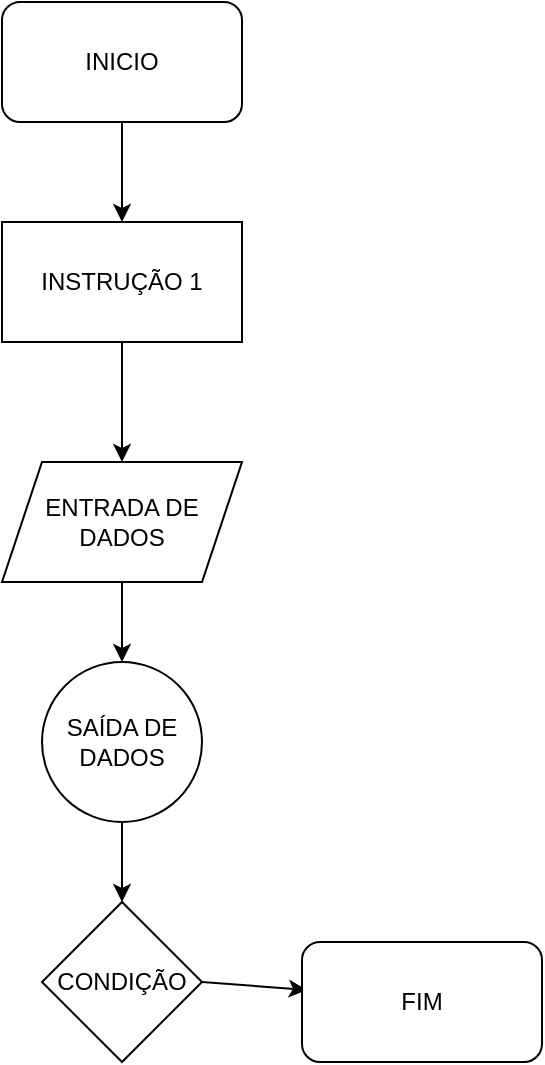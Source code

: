 <mxfile version="24.2.0" type="device" pages="15">
  <diagram name="fluxograma" id="HQ8eeMJBHFvhetjRCW2F">
    <mxGraphModel dx="1050" dy="565" grid="1" gridSize="10" guides="1" tooltips="1" connect="1" arrows="1" fold="1" page="1" pageScale="1" pageWidth="827" pageHeight="1169" math="0" shadow="0">
      <root>
        <mxCell id="0" />
        <mxCell id="1" parent="0" />
        <mxCell id="LbZm02ZZsHCqhjUNKXfC-1" value="INICIO" style="rounded=1;whiteSpace=wrap;html=1;" parent="1" vertex="1">
          <mxGeometry x="210" y="110" width="120" height="60" as="geometry" />
        </mxCell>
        <mxCell id="LbZm02ZZsHCqhjUNKXfC-4" value="INSTRUÇÃO 1" style="rounded=0;whiteSpace=wrap;html=1;" parent="1" vertex="1">
          <mxGeometry x="210" y="220" width="120" height="60" as="geometry" />
        </mxCell>
        <mxCell id="LbZm02ZZsHCqhjUNKXfC-5" value="" style="endArrow=classic;html=1;rounded=0;exitX=0.5;exitY=1;exitDx=0;exitDy=0;entryX=0.5;entryY=0;entryDx=0;entryDy=0;" parent="1" source="LbZm02ZZsHCqhjUNKXfC-1" target="LbZm02ZZsHCqhjUNKXfC-4" edge="1">
          <mxGeometry width="50" height="50" relative="1" as="geometry">
            <mxPoint x="260" y="330" as="sourcePoint" />
            <mxPoint x="310" y="280" as="targetPoint" />
          </mxGeometry>
        </mxCell>
        <mxCell id="LbZm02ZZsHCqhjUNKXfC-6" value="ENTRADA DE DADOS" style="shape=parallelogram;perimeter=parallelogramPerimeter;whiteSpace=wrap;html=1;fixedSize=1;" parent="1" vertex="1">
          <mxGeometry x="210" y="340" width="120" height="60" as="geometry" />
        </mxCell>
        <mxCell id="LbZm02ZZsHCqhjUNKXfC-7" value="" style="endArrow=classic;html=1;rounded=0;exitX=0.5;exitY=1;exitDx=0;exitDy=0;entryX=0.5;entryY=0;entryDx=0;entryDy=0;" parent="1" source="LbZm02ZZsHCqhjUNKXfC-4" target="LbZm02ZZsHCqhjUNKXfC-6" edge="1">
          <mxGeometry width="50" height="50" relative="1" as="geometry">
            <mxPoint x="260" y="330" as="sourcePoint" />
            <mxPoint x="310" y="280" as="targetPoint" />
          </mxGeometry>
        </mxCell>
        <mxCell id="LbZm02ZZsHCqhjUNKXfC-8" value="SAÍDA DE DADOS" style="ellipse;whiteSpace=wrap;html=1;aspect=fixed;" parent="1" vertex="1">
          <mxGeometry x="230" y="440" width="80" height="80" as="geometry" />
        </mxCell>
        <mxCell id="LbZm02ZZsHCqhjUNKXfC-9" value="" style="endArrow=classic;html=1;rounded=0;entryX=0.5;entryY=0;entryDx=0;entryDy=0;exitX=0.5;exitY=1;exitDx=0;exitDy=0;" parent="1" source="LbZm02ZZsHCqhjUNKXfC-6" target="LbZm02ZZsHCqhjUNKXfC-8" edge="1">
          <mxGeometry width="50" height="50" relative="1" as="geometry">
            <mxPoint x="260" y="330" as="sourcePoint" />
            <mxPoint x="310" y="280" as="targetPoint" />
            <Array as="points" />
          </mxGeometry>
        </mxCell>
        <mxCell id="LbZm02ZZsHCqhjUNKXfC-10" value="CONDIÇÃO" style="rhombus;whiteSpace=wrap;html=1;" parent="1" vertex="1">
          <mxGeometry x="230" y="560" width="80" height="80" as="geometry" />
        </mxCell>
        <mxCell id="LbZm02ZZsHCqhjUNKXfC-11" value="" style="endArrow=classic;html=1;rounded=0;exitX=0.5;exitY=1;exitDx=0;exitDy=0;entryX=0.5;entryY=0;entryDx=0;entryDy=0;" parent="1" source="LbZm02ZZsHCqhjUNKXfC-8" target="LbZm02ZZsHCqhjUNKXfC-10" edge="1">
          <mxGeometry width="50" height="50" relative="1" as="geometry">
            <mxPoint x="510" y="540" as="sourcePoint" />
            <mxPoint x="560" y="490" as="targetPoint" />
            <Array as="points" />
          </mxGeometry>
        </mxCell>
        <mxCell id="LbZm02ZZsHCqhjUNKXfC-12" value="" style="endArrow=classic;html=1;rounded=0;exitX=1;exitY=0.5;exitDx=0;exitDy=0;entryX=0.02;entryY=0.4;entryDx=0;entryDy=0;entryPerimeter=0;" parent="1" source="LbZm02ZZsHCqhjUNKXfC-10" target="LbZm02ZZsHCqhjUNKXfC-14" edge="1">
          <mxGeometry width="50" height="50" relative="1" as="geometry">
            <mxPoint x="510" y="540" as="sourcePoint" />
            <mxPoint x="420" y="680" as="targetPoint" />
            <Array as="points" />
          </mxGeometry>
        </mxCell>
        <mxCell id="LbZm02ZZsHCqhjUNKXfC-14" value="FIM" style="rounded=1;whiteSpace=wrap;html=1;" parent="1" vertex="1">
          <mxGeometry x="360" y="580" width="120" height="60" as="geometry" />
        </mxCell>
      </root>
    </mxGraphModel>
  </diagram>
  <diagram id="xQjEvT2NcsPqQRSdmR1v" name="EXEMPLO EM SALA">
    <mxGraphModel dx="1050" dy="565" grid="1" gridSize="10" guides="1" tooltips="1" connect="1" arrows="1" fold="1" page="1" pageScale="1" pageWidth="827" pageHeight="1169" math="0" shadow="0">
      <root>
        <mxCell id="0" />
        <mxCell id="1" parent="0" />
        <mxCell id="LvlGndnhPRvTKY5L3J6p-1" value="INICIO" style="rounded=1;whiteSpace=wrap;html=1;" parent="1" vertex="1">
          <mxGeometry x="70" y="20" width="120" height="60" as="geometry" />
        </mxCell>
        <mxCell id="LvlGndnhPRvTKY5L3J6p-2" value="COLOCAR A ROUPA NA MAQUINA&amp;nbsp;" style="rounded=0;whiteSpace=wrap;html=1;" parent="1" vertex="1">
          <mxGeometry x="140" y="110" width="120" height="70" as="geometry" />
        </mxCell>
        <mxCell id="LvlGndnhPRvTKY5L3J6p-3" value="" style="endArrow=classic;html=1;rounded=0;exitX=0.5;exitY=1;exitDx=0;exitDy=0;entryX=0.5;entryY=0;entryDx=0;entryDy=0;" parent="1" source="LvlGndnhPRvTKY5L3J6p-1" target="LvlGndnhPRvTKY5L3J6p-2" edge="1">
          <mxGeometry width="50" height="50" relative="1" as="geometry">
            <mxPoint x="390" y="350" as="sourcePoint" />
            <mxPoint x="140" y="90" as="targetPoint" />
            <Array as="points" />
          </mxGeometry>
        </mxCell>
        <mxCell id="LvlGndnhPRvTKY5L3J6p-4" value="" style="endArrow=classic;html=1;rounded=0;exitX=1;exitY=0.5;exitDx=0;exitDy=0;" parent="1" source="LvlGndnhPRvTKY5L3J6p-2" target="LvlGndnhPRvTKY5L3J6p-5" edge="1">
          <mxGeometry width="50" height="50" relative="1" as="geometry">
            <mxPoint x="390" y="350" as="sourcePoint" />
            <mxPoint x="440" y="300" as="targetPoint" />
          </mxGeometry>
        </mxCell>
        <mxCell id="LvlGndnhPRvTKY5L3J6p-5" value="COLOCAR&amp;nbsp; OS PRODUTOS(SABÃO E AMACIANTE)" style="rounded=0;whiteSpace=wrap;html=1;" parent="1" vertex="1">
          <mxGeometry x="293.5" y="118" width="120" height="60" as="geometry" />
        </mxCell>
        <mxCell id="LvlGndnhPRvTKY5L3J6p-6" value="TEM ÁGUA" style="rhombus;whiteSpace=wrap;html=1;" parent="1" vertex="1">
          <mxGeometry x="640" y="90" width="80" height="80" as="geometry" />
        </mxCell>
        <mxCell id="LvlGndnhPRvTKY5L3J6p-7" value="TEM ENERGIA&amp;nbsp;" style="rhombus;whiteSpace=wrap;html=1;" parent="1" vertex="1">
          <mxGeometry x="440" y="98" width="80" height="80" as="geometry" />
        </mxCell>
        <mxCell id="LvlGndnhPRvTKY5L3J6p-8" value="" style="endArrow=classic;html=1;rounded=0;exitX=1;exitY=0.5;exitDx=0;exitDy=0;entryX=0;entryY=0.5;entryDx=0;entryDy=0;" parent="1" source="LvlGndnhPRvTKY5L3J6p-5" target="LvlGndnhPRvTKY5L3J6p-7" edge="1">
          <mxGeometry width="50" height="50" relative="1" as="geometry">
            <mxPoint x="390" y="350" as="sourcePoint" />
            <mxPoint x="440" y="300" as="targetPoint" />
            <Array as="points">
              <mxPoint x="430" y="150" />
            </Array>
          </mxGeometry>
        </mxCell>
        <mxCell id="LvlGndnhPRvTKY5L3J6p-11" value="" style="endArrow=classic;html=1;rounded=0;exitX=1;exitY=0.5;exitDx=0;exitDy=0;" parent="1" source="LvlGndnhPRvTKY5L3J6p-10" target="LvlGndnhPRvTKY5L3J6p-6" edge="1">
          <mxGeometry width="50" height="50" relative="1" as="geometry">
            <mxPoint x="390" y="350" as="sourcePoint" />
            <mxPoint x="440" y="300" as="targetPoint" />
            <Array as="points" />
          </mxGeometry>
        </mxCell>
        <mxCell id="LvlGndnhPRvTKY5L3J6p-13" value="&lt;b&gt;NÃO&lt;/b&gt;" style="text;html=1;align=center;verticalAlign=middle;resizable=0;points=[];autosize=1;strokeColor=none;fillColor=none;" parent="1" vertex="1">
          <mxGeometry x="425" y="248" width="50" height="30" as="geometry" />
        </mxCell>
        <mxCell id="LvlGndnhPRvTKY5L3J6p-15" value="&lt;b&gt;NÃO&lt;/b&gt;" style="text;html=1;align=center;verticalAlign=middle;resizable=0;points=[];autosize=1;strokeColor=none;fillColor=none;" parent="1" vertex="1">
          <mxGeometry x="625" y="247" width="50" height="30" as="geometry" />
        </mxCell>
        <mxCell id="LvlGndnhPRvTKY5L3J6p-16" value="FIM" style="rounded=1;whiteSpace=wrap;html=1;" parent="1" vertex="1">
          <mxGeometry x="70" y="440" width="120" height="60" as="geometry" />
        </mxCell>
        <mxCell id="LvlGndnhPRvTKY5L3J6p-17" value="" style="endArrow=classic;html=1;rounded=0;exitX=1;exitY=0.5;exitDx=0;exitDy=0;" parent="1" source="LvlGndnhPRvTKY5L3J6p-7" target="LvlGndnhPRvTKY5L3J6p-10" edge="1">
          <mxGeometry width="50" height="50" relative="1" as="geometry">
            <mxPoint x="520" y="138" as="sourcePoint" />
            <mxPoint x="642" y="132" as="targetPoint" />
            <Array as="points" />
          </mxGeometry>
        </mxCell>
        <mxCell id="LvlGndnhPRvTKY5L3J6p-10" value="&lt;b&gt;SIM&lt;/b&gt;" style="text;html=1;align=center;verticalAlign=middle;resizable=0;points=[];autosize=1;strokeColor=none;fillColor=none;" parent="1" vertex="1">
          <mxGeometry x="550" y="120" width="40" height="30" as="geometry" />
        </mxCell>
      </root>
    </mxGraphModel>
  </diagram>
  <diagram id="AqfNw1OcKWMzghWvNGoK" name="1-Divisão">
    <mxGraphModel dx="1050" dy="565" grid="1" gridSize="10" guides="1" tooltips="1" connect="1" arrows="1" fold="1" page="1" pageScale="1" pageWidth="827" pageHeight="1169" math="0" shadow="0">
      <root>
        <mxCell id="0" />
        <mxCell id="1" parent="0" />
        <mxCell id="VrZYp9s0A8d2gvCv0_pZ-1" value="INICIO" style="rounded=1;whiteSpace=wrap;html=1;" parent="1" vertex="1">
          <mxGeometry x="400" y="20" width="120" height="60" as="geometry" />
        </mxCell>
        <mxCell id="VrZYp9s0A8d2gvCv0_pZ-3" value="" style="endArrow=classic;html=1;rounded=0;exitX=0.5;exitY=1;exitDx=0;exitDy=0;entryX=0.5;entryY=0;entryDx=0;entryDy=0;" parent="1" source="VrZYp9s0A8d2gvCv0_pZ-1" target="M8rOl6hz4gGdpmEwyOf5-4" edge="1">
          <mxGeometry width="50" height="50" relative="1" as="geometry">
            <mxPoint x="260" y="330" as="sourcePoint" />
            <mxPoint x="340" y="140" as="targetPoint" />
          </mxGeometry>
        </mxCell>
        <mxCell id="VrZYp9s0A8d2gvCv0_pZ-11" value="FIM" style="rounded=1;whiteSpace=wrap;html=1;" parent="1" vertex="1">
          <mxGeometry x="650" y="300" width="120" height="60" as="geometry" />
        </mxCell>
        <mxCell id="M8rOl6hz4gGdpmEwyOf5-2" value="" style="endArrow=classic;html=1;rounded=0;exitX=0.5;exitY=1;exitDx=0;exitDy=0;entryX=0.5;entryY=0;entryDx=0;entryDy=0;" parent="1" source="M8rOl6hz4gGdpmEwyOf5-4" target="M8rOl6hz4gGdpmEwyOf5-7" edge="1">
          <mxGeometry width="50" height="50" relative="1" as="geometry">
            <mxPoint x="380" y="180" as="sourcePoint" />
            <mxPoint x="450" y="180" as="targetPoint" />
          </mxGeometry>
        </mxCell>
        <mxCell id="M8rOl6hz4gGdpmEwyOf5-4" value="Divisão A B&amp;nbsp;" style="rounded=0;whiteSpace=wrap;html=1;" parent="1" vertex="1">
          <mxGeometry x="400" y="170" width="120" height="60" as="geometry" />
        </mxCell>
        <mxCell id="M8rOl6hz4gGdpmEwyOf5-7" value="&amp;gt; 0 ?" style="rhombus;whiteSpace=wrap;html=1;" parent="1" vertex="1">
          <mxGeometry x="420" y="290" width="80" height="80" as="geometry" />
        </mxCell>
        <mxCell id="M8rOl6hz4gGdpmEwyOf5-8" value="" style="endArrow=classic;html=1;rounded=0;exitX=1;exitY=0.5;exitDx=0;exitDy=0;entryX=0;entryY=0.5;entryDx=0;entryDy=0;" parent="1" source="M8rOl6hz4gGdpmEwyOf5-7" target="VrZYp9s0A8d2gvCv0_pZ-11" edge="1">
          <mxGeometry width="50" height="50" relative="1" as="geometry">
            <mxPoint x="540" y="180" as="sourcePoint" />
            <mxPoint x="580" y="180" as="targetPoint" />
          </mxGeometry>
        </mxCell>
        <mxCell id="M8rOl6hz4gGdpmEwyOf5-9" value="SIM" style="edgeLabel;html=1;align=center;verticalAlign=middle;resizable=0;points=[];" parent="M8rOl6hz4gGdpmEwyOf5-8" vertex="1" connectable="0">
          <mxGeometry x="-0.208" y="-1" relative="1" as="geometry">
            <mxPoint as="offset" />
          </mxGeometry>
        </mxCell>
        <mxCell id="bGdKcOG4tVPqQhdy1YUg-1" value="" style="endArrow=classic;html=1;rounded=0;exitX=0;exitY=0.5;exitDx=0;exitDy=0;entryX=1;entryY=0.5;entryDx=0;entryDy=0;" parent="1" source="M8rOl6hz4gGdpmEwyOf5-7" target="bGdKcOG4tVPqQhdy1YUg-3" edge="1">
          <mxGeometry width="50" height="50" relative="1" as="geometry">
            <mxPoint x="520" y="300" as="sourcePoint" />
            <mxPoint x="290" y="330" as="targetPoint" />
          </mxGeometry>
        </mxCell>
        <mxCell id="bGdKcOG4tVPqQhdy1YUg-2" value="NÃO" style="edgeLabel;html=1;align=center;verticalAlign=middle;resizable=0;points=[];" parent="bGdKcOG4tVPqQhdy1YUg-1" vertex="1" connectable="0">
          <mxGeometry x="-0.071" y="6" relative="1" as="geometry">
            <mxPoint y="-6" as="offset" />
          </mxGeometry>
        </mxCell>
        <mxCell id="bGdKcOG4tVPqQhdy1YUg-3" value="Mensagem erro" style="rounded=0;whiteSpace=wrap;html=1;" parent="1" vertex="1">
          <mxGeometry x="170" y="300" width="120" height="60" as="geometry" />
        </mxCell>
      </root>
    </mxGraphModel>
  </diagram>
  <diagram id="NvMqdSpH6S0JbhKS8tQ0" name="2-Multiplicação">
    <mxGraphModel dx="1050" dy="565" grid="1" gridSize="10" guides="1" tooltips="1" connect="1" arrows="1" fold="1" page="1" pageScale="1" pageWidth="827" pageHeight="1169" math="0" shadow="0">
      <root>
        <mxCell id="0" />
        <mxCell id="1" parent="0" />
        <mxCell id="1F6U_a5pid9okLOF-FyI-1" value="INICIO" style="rounded=1;whiteSpace=wrap;html=1;" parent="1" vertex="1">
          <mxGeometry x="210" y="110" width="120" height="60" as="geometry" />
        </mxCell>
        <mxCell id="1F6U_a5pid9okLOF-FyI-2" value="Multiplicar dois números inteiros&amp;nbsp;" style="rounded=0;whiteSpace=wrap;html=1;" parent="1" vertex="1">
          <mxGeometry x="210" y="220" width="120" height="60" as="geometry" />
        </mxCell>
        <mxCell id="1F6U_a5pid9okLOF-FyI-3" value="" style="endArrow=classic;html=1;rounded=0;exitX=0.5;exitY=1;exitDx=0;exitDy=0;entryX=0.5;entryY=0;entryDx=0;entryDy=0;" parent="1" source="1F6U_a5pid9okLOF-FyI-1" target="1F6U_a5pid9okLOF-FyI-2" edge="1">
          <mxGeometry width="50" height="50" relative="1" as="geometry">
            <mxPoint x="260" y="330" as="sourcePoint" />
            <mxPoint x="310" y="280" as="targetPoint" />
          </mxGeometry>
        </mxCell>
        <mxCell id="1F6U_a5pid9okLOF-FyI-5" value="" style="endArrow=classic;html=1;rounded=0;exitX=0.5;exitY=1;exitDx=0;exitDy=0;entryX=0.5;entryY=0;entryDx=0;entryDy=0;" parent="1" source="1F6U_a5pid9okLOF-FyI-2" edge="1">
          <mxGeometry width="50" height="50" relative="1" as="geometry">
            <mxPoint x="260" y="330" as="sourcePoint" />
            <mxPoint x="270" y="340" as="targetPoint" />
          </mxGeometry>
        </mxCell>
        <mxCell id="EbEmB8hzllzoLNdtvrGh-1" value="" style="endArrow=classic;html=1;rounded=0;exitX=1;exitY=0.5;exitDx=0;exitDy=0;entryX=0;entryY=0.5;entryDx=0;entryDy=0;" parent="1" source="EbEmB8hzllzoLNdtvrGh-3" target="EbEmB8hzllzoLNdtvrGh-9" edge="1">
          <mxGeometry width="50" height="50" relative="1" as="geometry">
            <mxPoint x="310" y="482" as="sourcePoint" />
            <mxPoint x="410" y="380" as="targetPoint" />
            <Array as="points">
              <mxPoint x="350" y="380" />
              <mxPoint x="380" y="380" />
            </Array>
          </mxGeometry>
        </mxCell>
        <mxCell id="EbEmB8hzllzoLNdtvrGh-2" value="SIM" style="edgeLabel;html=1;align=center;verticalAlign=middle;resizable=0;points=[];" parent="EbEmB8hzllzoLNdtvrGh-1" vertex="1" connectable="0">
          <mxGeometry x="-0.147" y="-1" relative="1" as="geometry">
            <mxPoint as="offset" />
          </mxGeometry>
        </mxCell>
        <mxCell id="EbEmB8hzllzoLNdtvrGh-3" value="Resultado &amp;gt;100" style="rhombus;whiteSpace=wrap;html=1;" parent="1" vertex="1">
          <mxGeometry x="230" y="340" width="80" height="80" as="geometry" />
        </mxCell>
        <mxCell id="EbEmB8hzllzoLNdtvrGh-5" value="" style="endArrow=classic;html=1;rounded=0;exitX=0;exitY=0.5;exitDx=0;exitDy=0;" parent="1" source="EbEmB8hzllzoLNdtvrGh-3" edge="1">
          <mxGeometry width="50" height="50" relative="1" as="geometry">
            <mxPoint x="-70" y="450" as="sourcePoint" />
            <mxPoint x="150" y="380" as="targetPoint" />
          </mxGeometry>
        </mxCell>
        <mxCell id="EbEmB8hzllzoLNdtvrGh-6" value="NÃO" style="edgeLabel;html=1;align=center;verticalAlign=middle;resizable=0;points=[];" parent="EbEmB8hzllzoLNdtvrGh-5" vertex="1" connectable="0">
          <mxGeometry x="-0.025" relative="1" as="geometry">
            <mxPoint as="offset" />
          </mxGeometry>
        </mxCell>
        <mxCell id="EbEmB8hzllzoLNdtvrGh-8" value="Exibir mensagem &amp;lt;100" style="rounded=0;whiteSpace=wrap;html=1;" parent="1" vertex="1">
          <mxGeometry x="30" y="353" width="120" height="60" as="geometry" />
        </mxCell>
        <mxCell id="EbEmB8hzllzoLNdtvrGh-9" value="Exibir mensagem &amp;gt;100" style="rounded=0;whiteSpace=wrap;html=1;" parent="1" vertex="1">
          <mxGeometry x="390" y="350" width="120" height="60" as="geometry" />
        </mxCell>
        <mxCell id="EbEmB8hzllzoLNdtvrGh-10" value="FIM" style="rounded=1;whiteSpace=wrap;html=1;" parent="1" vertex="1">
          <mxGeometry x="220" y="470" width="120" height="60" as="geometry" />
        </mxCell>
        <mxCell id="EbEmB8hzllzoLNdtvrGh-11" value="" style="endArrow=classic;html=1;rounded=0;exitX=0.5;exitY=1;exitDx=0;exitDy=0;entryX=0;entryY=0.5;entryDx=0;entryDy=0;" parent="1" source="EbEmB8hzllzoLNdtvrGh-8" target="EbEmB8hzllzoLNdtvrGh-10" edge="1">
          <mxGeometry width="50" height="50" relative="1" as="geometry">
            <mxPoint x="390" y="280" as="sourcePoint" />
            <mxPoint x="440" y="230" as="targetPoint" />
            <Array as="points">
              <mxPoint x="90" y="500" />
            </Array>
          </mxGeometry>
        </mxCell>
        <mxCell id="EbEmB8hzllzoLNdtvrGh-12" value="" style="endArrow=classic;html=1;rounded=0;exitX=0.44;exitY=1.01;exitDx=0;exitDy=0;exitPerimeter=0;entryX=1;entryY=0.5;entryDx=0;entryDy=0;" parent="1" source="EbEmB8hzllzoLNdtvrGh-9" target="EbEmB8hzllzoLNdtvrGh-10" edge="1">
          <mxGeometry width="50" height="50" relative="1" as="geometry">
            <mxPoint x="390" y="380" as="sourcePoint" />
            <mxPoint x="440" y="330" as="targetPoint" />
            <Array as="points">
              <mxPoint x="443" y="500" />
            </Array>
          </mxGeometry>
        </mxCell>
      </root>
    </mxGraphModel>
  </diagram>
  <diagram id="M913AvYfISH10iEqq1XM" name="3-area quadrado">
    <mxGraphModel dx="1050" dy="565" grid="1" gridSize="10" guides="1" tooltips="1" connect="1" arrows="1" fold="1" page="1" pageScale="1" pageWidth="827" pageHeight="1169" math="0" shadow="0">
      <root>
        <mxCell id="0" />
        <mxCell id="1" parent="0" />
        <mxCell id="yonhfzIrnbngNcuTVKq9-1" value="Inicio" style="rounded=1;whiteSpace=wrap;html=1;" parent="1" vertex="1">
          <mxGeometry x="300" y="40" width="120" height="60" as="geometry" />
        </mxCell>
        <mxCell id="le9lMUOYnFKZ_KE13Mfs-1" value="" style="endArrow=classic;html=1;rounded=0;exitX=0.5;exitY=1;exitDx=0;exitDy=0;entryX=0.5;entryY=0;entryDx=0;entryDy=0;" parent="1" source="yonhfzIrnbngNcuTVKq9-1" target="le9lMUOYnFKZ_KE13Mfs-2" edge="1">
          <mxGeometry width="50" height="50" relative="1" as="geometry">
            <mxPoint x="390" y="320" as="sourcePoint" />
            <mxPoint x="360" y="170" as="targetPoint" />
          </mxGeometry>
        </mxCell>
        <mxCell id="le9lMUOYnFKZ_KE13Mfs-2" value="Valor do quadrado(q)" style="rounded=0;whiteSpace=wrap;html=1;" parent="1" vertex="1">
          <mxGeometry x="300" y="170" width="120" height="60" as="geometry" />
        </mxCell>
        <mxCell id="le9lMUOYnFKZ_KE13Mfs-4" value="" style="endArrow=classic;html=1;rounded=0;exitX=0.5;exitY=1;exitDx=0;exitDy=0;" parent="1" source="le9lMUOYnFKZ_KE13Mfs-2" target="le9lMUOYnFKZ_KE13Mfs-5" edge="1">
          <mxGeometry width="50" height="50" relative="1" as="geometry">
            <mxPoint x="480" y="340" as="sourcePoint" />
            <mxPoint x="360" y="290" as="targetPoint" />
          </mxGeometry>
        </mxCell>
        <mxCell id="le9lMUOYnFKZ_KE13Mfs-5" value="Calcular a área" style="rounded=0;whiteSpace=wrap;html=1;" parent="1" vertex="1">
          <mxGeometry x="300" y="260" width="120" height="60" as="geometry" />
        </mxCell>
        <mxCell id="le9lMUOYnFKZ_KE13Mfs-6" value="" style="endArrow=classic;html=1;rounded=0;exitX=0.5;exitY=1;exitDx=0;exitDy=0;" parent="1" source="le9lMUOYnFKZ_KE13Mfs-5" target="le9lMUOYnFKZ_KE13Mfs-7" edge="1">
          <mxGeometry width="50" height="50" relative="1" as="geometry">
            <mxPoint x="480" y="340" as="sourcePoint" />
            <mxPoint x="360" y="370" as="targetPoint" />
          </mxGeometry>
        </mxCell>
        <mxCell id="le9lMUOYnFKZ_KE13Mfs-7" value="Exibir área&amp;nbsp;" style="rounded=0;whiteSpace=wrap;html=1;" parent="1" vertex="1">
          <mxGeometry x="300" y="340" width="120" height="60" as="geometry" />
        </mxCell>
      </root>
    </mxGraphModel>
  </diagram>
  <diagram id="otjDqpkqFBjr3l-_VhzE" name="4-area retangulo">
    <mxGraphModel dx="1050" dy="565" grid="1" gridSize="10" guides="1" tooltips="1" connect="1" arrows="1" fold="1" page="1" pageScale="1" pageWidth="827" pageHeight="1169" math="0" shadow="0">
      <root>
        <mxCell id="0" />
        <mxCell id="1" parent="0" />
      </root>
    </mxGraphModel>
  </diagram>
  <diagram id="2BB7Upo63e8shymPKWhu" name="5-area triangulo">
    <mxGraphModel dx="1050" dy="565" grid="1" gridSize="10" guides="1" tooltips="1" connect="1" arrows="1" fold="1" page="1" pageScale="1" pageWidth="827" pageHeight="1169" math="0" shadow="0">
      <root>
        <mxCell id="0" />
        <mxCell id="1" parent="0" />
      </root>
    </mxGraphModel>
  </diagram>
  <diagram id="RhKLid38-OZ2fWa_evuc" name="6-area circulo">
    <mxGraphModel dx="1050" dy="565" grid="1" gridSize="10" guides="1" tooltips="1" connect="1" arrows="1" fold="1" page="1" pageScale="1" pageWidth="827" pageHeight="1169" math="0" shadow="0">
      <root>
        <mxCell id="0" />
        <mxCell id="1" parent="0" />
      </root>
    </mxGraphModel>
  </diagram>
  <diagram id="Lb6mmoacAi9urDwc2d3Q" name="AULA 2">
    <mxGraphModel dx="1050" dy="1734" grid="1" gridSize="10" guides="1" tooltips="1" connect="1" arrows="1" fold="1" page="1" pageScale="1" pageWidth="827" pageHeight="1169" math="0" shadow="0">
      <root>
        <mxCell id="0" />
        <mxCell id="1" parent="0" />
        <mxCell id="5hlSQcjUMiL8W9BMgv6y-1" value="Inicio" style="rounded=1;whiteSpace=wrap;html=1;" parent="1" vertex="1">
          <mxGeometry x="190" width="120" height="60" as="geometry" />
        </mxCell>
        <mxCell id="5hlSQcjUMiL8W9BMgv6y-2" value="Digite o valor de A" style="shape=parallelogram;perimeter=parallelogramPerimeter;whiteSpace=wrap;html=1;fixedSize=1;" parent="1" vertex="1">
          <mxGeometry x="190" y="110" width="120" height="60" as="geometry" />
        </mxCell>
        <mxCell id="5hlSQcjUMiL8W9BMgv6y-3" value="" style="endArrow=classic;html=1;rounded=0;exitX=0.5;exitY=1;exitDx=0;exitDy=0;entryX=0.5;entryY=0;entryDx=0;entryDy=0;" parent="1" source="5hlSQcjUMiL8W9BMgv6y-1" target="5hlSQcjUMiL8W9BMgv6y-2" edge="1">
          <mxGeometry width="50" height="50" relative="1" as="geometry">
            <mxPoint x="390" y="320" as="sourcePoint" />
            <mxPoint x="440" y="270" as="targetPoint" />
          </mxGeometry>
        </mxCell>
        <mxCell id="5hlSQcjUMiL8W9BMgv6y-4" value="" style="endArrow=classic;html=1;rounded=0;exitX=0.5;exitY=1;exitDx=0;exitDy=0;entryX=0.5;entryY=0;entryDx=0;entryDy=0;" parent="1" source="5hlSQcjUMiL8W9BMgv6y-2" target="5hlSQcjUMiL8W9BMgv6y-7" edge="1">
          <mxGeometry width="50" height="50" relative="1" as="geometry">
            <mxPoint x="390" y="320" as="sourcePoint" />
            <mxPoint x="390" y="290" as="targetPoint" />
          </mxGeometry>
        </mxCell>
        <mxCell id="5hlSQcjUMiL8W9BMgv6y-7" value="Digite o valor de B" style="shape=parallelogram;perimeter=parallelogramPerimeter;whiteSpace=wrap;html=1;fixedSize=1;" parent="1" vertex="1">
          <mxGeometry x="190" y="200" width="120" height="60" as="geometry" />
        </mxCell>
        <mxCell id="5hlSQcjUMiL8W9BMgv6y-8" value="Digite o valor de C" style="shape=parallelogram;perimeter=parallelogramPerimeter;whiteSpace=wrap;html=1;fixedSize=1;" parent="1" vertex="1">
          <mxGeometry x="180" y="290" width="120" height="60" as="geometry" />
        </mxCell>
        <mxCell id="5hlSQcjUMiL8W9BMgv6y-9" value="" style="endArrow=classic;html=1;rounded=0;exitX=0.5;exitY=1;exitDx=0;exitDy=0;entryX=0.583;entryY=0;entryDx=0;entryDy=0;entryPerimeter=0;" parent="1" source="5hlSQcjUMiL8W9BMgv6y-7" target="5hlSQcjUMiL8W9BMgv6y-8" edge="1">
          <mxGeometry width="50" height="50" relative="1" as="geometry">
            <mxPoint x="400" y="310" as="sourcePoint" />
            <mxPoint x="450" y="260" as="targetPoint" />
          </mxGeometry>
        </mxCell>
        <mxCell id="5hlSQcjUMiL8W9BMgv6y-10" value="1" style="text;html=1;align=center;verticalAlign=middle;resizable=0;points=[];autosize=1;strokeColor=none;fillColor=none;" parent="1" vertex="1">
          <mxGeometry x="15" y="-2" width="30" height="30" as="geometry" />
        </mxCell>
        <mxCell id="5hlSQcjUMiL8W9BMgv6y-12" value="Soma= A + B&amp;nbsp;" style="rounded=0;whiteSpace=wrap;html=1;" parent="1" vertex="1">
          <mxGeometry x="190" y="390" width="120" height="60" as="geometry" />
        </mxCell>
        <mxCell id="5hlSQcjUMiL8W9BMgv6y-14" value="" style="endArrow=classic;html=1;rounded=0;entryX=0.5;entryY=0;entryDx=0;entryDy=0;" parent="1" target="5hlSQcjUMiL8W9BMgv6y-12" edge="1">
          <mxGeometry width="50" height="50" relative="1" as="geometry">
            <mxPoint x="250" y="350" as="sourcePoint" />
            <mxPoint x="450" y="260" as="targetPoint" />
          </mxGeometry>
        </mxCell>
        <mxCell id="5hlSQcjUMiL8W9BMgv6y-16" value="soma &amp;lt;C" style="rhombus;whiteSpace=wrap;html=1;" parent="1" vertex="1">
          <mxGeometry x="210" y="600" width="80" height="80" as="geometry" />
        </mxCell>
        <mxCell id="5hlSQcjUMiL8W9BMgv6y-17" value="FIM" style="rounded=1;whiteSpace=wrap;html=1;" parent="1" vertex="1">
          <mxGeometry x="180" y="810" width="120" height="60" as="geometry" />
        </mxCell>
        <mxCell id="5hlSQcjUMiL8W9BMgv6y-18" value="" style="endArrow=classic;html=1;rounded=0;exitX=0;exitY=0.5;exitDx=0;exitDy=0;entryX=0.995;entryY=0.418;entryDx=0;entryDy=0;entryPerimeter=0;" parent="1" source="5hlSQcjUMiL8W9BMgv6y-16" target="KpiIr4r1MZxGC__j738_-8" edge="1">
          <mxGeometry width="50" height="50" relative="1" as="geometry">
            <mxPoint x="400" y="310" as="sourcePoint" />
            <mxPoint x="150" y="640" as="targetPoint" />
            <Array as="points" />
          </mxGeometry>
        </mxCell>
        <mxCell id="5hlSQcjUMiL8W9BMgv6y-22" value="SIM" style="edgeLabel;html=1;align=center;verticalAlign=middle;resizable=0;points=[];" parent="5hlSQcjUMiL8W9BMgv6y-18" vertex="1" connectable="0">
          <mxGeometry x="-0.037" y="3" relative="1" as="geometry">
            <mxPoint as="offset" />
          </mxGeometry>
        </mxCell>
        <mxCell id="5hlSQcjUMiL8W9BMgv6y-23" value="" style="endArrow=classic;html=1;rounded=0;exitX=1;exitY=0.5;exitDx=0;exitDy=0;entryX=0;entryY=0.5;entryDx=0;entryDy=0;entryPerimeter=0;" parent="1" source="5hlSQcjUMiL8W9BMgv6y-16" target="KpiIr4r1MZxGC__j738_-7" edge="1">
          <mxGeometry width="50" height="50" relative="1" as="geometry">
            <mxPoint x="510" y="390" as="sourcePoint" />
            <mxPoint x="400" y="660" as="targetPoint" />
            <Array as="points" />
          </mxGeometry>
        </mxCell>
        <mxCell id="5hlSQcjUMiL8W9BMgv6y-24" value="NÃO" style="edgeLabel;html=1;align=center;verticalAlign=middle;resizable=0;points=[];" parent="5hlSQcjUMiL8W9BMgv6y-23" vertex="1" connectable="0">
          <mxGeometry x="0.005" relative="1" as="geometry">
            <mxPoint as="offset" />
          </mxGeometry>
        </mxCell>
        <mxCell id="5hlSQcjUMiL8W9BMgv6y-26" value="" style="endArrow=classic;html=1;rounded=0;exitX=0;exitY=0;exitDx=63.75;exitDy=70;exitPerimeter=0;entryX=1;entryY=0.5;entryDx=0;entryDy=0;" parent="1" source="KpiIr4r1MZxGC__j738_-7" target="5hlSQcjUMiL8W9BMgv6y-17" edge="1">
          <mxGeometry width="50" height="50" relative="1" as="geometry">
            <mxPoint x="394" y="729.58" as="sourcePoint" />
            <mxPoint x="560" y="340" as="targetPoint" />
            <Array as="points">
              <mxPoint x="413" y="840" />
            </Array>
          </mxGeometry>
        </mxCell>
        <mxCell id="5hlSQcjUMiL8W9BMgv6y-29" value="" style="endArrow=classic;html=1;rounded=0;entryX=0;entryY=0.5;entryDx=0;entryDy=0;exitX=0.342;exitY=1;exitDx=0;exitDy=0;exitPerimeter=0;" parent="1" source="KpiIr4r1MZxGC__j738_-8" target="5hlSQcjUMiL8W9BMgv6y-17" edge="1">
          <mxGeometry width="50" height="50" relative="1" as="geometry">
            <mxPoint x="70" y="700" as="sourcePoint" />
            <mxPoint x="470" y="510" as="targetPoint" />
            <Array as="points">
              <mxPoint x="50" y="840" />
            </Array>
          </mxGeometry>
        </mxCell>
        <mxCell id="KpiIr4r1MZxGC__j738_-2" value="imprima soma&lt;div&gt;&lt;br&gt;&lt;/div&gt;" style="rounded=0;whiteSpace=wrap;html=1;" parent="1" vertex="1">
          <mxGeometry x="190" y="480" width="120" height="60" as="geometry" />
        </mxCell>
        <mxCell id="KpiIr4r1MZxGC__j738_-3" value="" style="endArrow=classic;html=1;rounded=0;exitX=0.5;exitY=1;exitDx=0;exitDy=0;entryX=0.5;entryY=0;entryDx=0;entryDy=0;" parent="1" source="5hlSQcjUMiL8W9BMgv6y-12" target="KpiIr4r1MZxGC__j738_-2" edge="1">
          <mxGeometry width="50" height="50" relative="1" as="geometry">
            <mxPoint x="470" y="560" as="sourcePoint" />
            <mxPoint x="520" y="510" as="targetPoint" />
          </mxGeometry>
        </mxCell>
        <mxCell id="KpiIr4r1MZxGC__j738_-4" value="" style="endArrow=classic;html=1;rounded=0;exitX=0.5;exitY=1;exitDx=0;exitDy=0;entryX=0.5;entryY=0;entryDx=0;entryDy=0;" parent="1" source="KpiIr4r1MZxGC__j738_-2" target="5hlSQcjUMiL8W9BMgv6y-16" edge="1">
          <mxGeometry width="50" height="50" relative="1" as="geometry">
            <mxPoint x="470" y="560" as="sourcePoint" />
            <mxPoint x="520" y="510" as="targetPoint" />
          </mxGeometry>
        </mxCell>
        <mxCell id="KpiIr4r1MZxGC__j738_-7" value="imprima soma não é menor C" style="shape=display;whiteSpace=wrap;html=1;" parent="1" vertex="1">
          <mxGeometry x="349" y="605" width="130" height="70" as="geometry" />
        </mxCell>
        <mxCell id="KpiIr4r1MZxGC__j738_-8" value="imprima soma é menor que C" style="shape=display;whiteSpace=wrap;html=1;" parent="1" vertex="1">
          <mxGeometry y="600" width="146" height="90" as="geometry" />
        </mxCell>
      </root>
    </mxGraphModel>
  </diagram>
  <diagram id="mFdGPj7tLvsrfXg1SBtN" name="2">
    <mxGraphModel dx="1050" dy="565" grid="1" gridSize="10" guides="1" tooltips="1" connect="1" arrows="1" fold="1" page="1" pageScale="1" pageWidth="827" pageHeight="1169" math="0" shadow="0">
      <root>
        <mxCell id="0" />
        <mxCell id="1" parent="0" />
        <mxCell id="C8nsPYaeg7ZcdrSAx7wc-1" value="Inicio&lt;div&gt;&lt;br&gt;&lt;/div&gt;" style="rounded=1;whiteSpace=wrap;html=1;" parent="1" vertex="1">
          <mxGeometry x="320" y="40" width="120" height="60" as="geometry" />
        </mxCell>
        <mxCell id="C8nsPYaeg7ZcdrSAx7wc-2" value="" style="endArrow=classic;html=1;rounded=0;exitX=0.5;exitY=1;exitDx=0;exitDy=0;" parent="1" source="C8nsPYaeg7ZcdrSAx7wc-1" target="C8nsPYaeg7ZcdrSAx7wc-3" edge="1">
          <mxGeometry width="50" height="50" relative="1" as="geometry">
            <mxPoint x="430" y="290" as="sourcePoint" />
            <mxPoint x="380" y="160" as="targetPoint" />
          </mxGeometry>
        </mxCell>
        <mxCell id="C8nsPYaeg7ZcdrSAx7wc-5" value="" style="edgeStyle=orthogonalEdgeStyle;rounded=0;orthogonalLoop=1;jettySize=auto;html=1;" parent="1" source="C8nsPYaeg7ZcdrSAx7wc-3" target="C8nsPYaeg7ZcdrSAx7wc-4" edge="1">
          <mxGeometry relative="1" as="geometry" />
        </mxCell>
        <mxCell id="C8nsPYaeg7ZcdrSAx7wc-3" value="Inserir numero" style="shape=parallelogram;perimeter=parallelogramPerimeter;whiteSpace=wrap;html=1;fixedSize=1;" parent="1" vertex="1">
          <mxGeometry x="320" y="130" width="120" height="50" as="geometry" />
        </mxCell>
        <mxCell id="C8nsPYaeg7ZcdrSAx7wc-4" value="&amp;gt;=0" style="whiteSpace=wrap;html=1;" parent="1" vertex="1">
          <mxGeometry x="320" y="200" width="120" height="60" as="geometry" />
        </mxCell>
        <mxCell id="4WRxlMIHKK7ReXxJ9IUo-4" value="" style="edgeStyle=orthogonalEdgeStyle;rounded=0;orthogonalLoop=1;jettySize=auto;html=1;" parent="1" source="l4845qy5R2VdBosMDV8w-1" target="4WRxlMIHKK7ReXxJ9IUo-1" edge="1">
          <mxGeometry relative="1" as="geometry" />
        </mxCell>
        <mxCell id="l4845qy5R2VdBosMDV8w-1" value="imprima par ou impar&amp;nbsp;" style="rounded=0;whiteSpace=wrap;html=1;" parent="1" vertex="1">
          <mxGeometry x="320" y="280" width="120" height="60" as="geometry" />
        </mxCell>
        <mxCell id="4WRxlMIHKK7ReXxJ9IUo-1" value="" style="rhombus;whiteSpace=wrap;html=1;" parent="1" vertex="1">
          <mxGeometry x="340" y="370" width="80" height="80" as="geometry" />
        </mxCell>
        <mxCell id="4WRxlMIHKK7ReXxJ9IUo-2" value="" style="endArrow=classic;html=1;rounded=0;exitX=0.5;exitY=1;exitDx=0;exitDy=0;entryX=0.5;entryY=0;entryDx=0;entryDy=0;" parent="1" source="C8nsPYaeg7ZcdrSAx7wc-4" target="l4845qy5R2VdBosMDV8w-1" edge="1">
          <mxGeometry width="50" height="50" relative="1" as="geometry">
            <mxPoint x="390" y="320" as="sourcePoint" />
            <mxPoint x="380" y="380" as="targetPoint" />
          </mxGeometry>
        </mxCell>
      </root>
    </mxGraphModel>
  </diagram>
  <diagram id="ug4_Gf-9oi9CxHNj1GPv" name="3">
    <mxGraphModel dx="724" dy="2728" grid="1" gridSize="10" guides="1" tooltips="1" connect="1" arrows="1" fold="1" page="1" pageScale="1" pageWidth="827" pageHeight="1169" math="0" shadow="0">
      <root>
        <mxCell id="0" />
        <mxCell id="1" parent="0" />
        <mxCell id="sVVAVKKBPzOQCBU7Kg3x-3" value="" style="edgeStyle=orthogonalEdgeStyle;rounded=0;orthogonalLoop=1;jettySize=auto;html=1;" edge="1" parent="1" source="sVVAVKKBPzOQCBU7Kg3x-1" target="sVVAVKKBPzOQCBU7Kg3x-2">
          <mxGeometry relative="1" as="geometry" />
        </mxCell>
        <mxCell id="sVVAVKKBPzOQCBU7Kg3x-1" value="inicio" style="rounded=1;whiteSpace=wrap;html=1;" vertex="1" parent="1">
          <mxGeometry x="230" y="-1880" width="120" height="60" as="geometry" />
        </mxCell>
        <mxCell id="sVVAVKKBPzOQCBU7Kg3x-5" value="" style="edgeStyle=orthogonalEdgeStyle;rounded=0;orthogonalLoop=1;jettySize=auto;html=1;" edge="1" parent="1" source="sVVAVKKBPzOQCBU7Kg3x-2" target="sVVAVKKBPzOQCBU7Kg3x-4">
          <mxGeometry relative="1" as="geometry" />
        </mxCell>
        <mxCell id="sVVAVKKBPzOQCBU7Kg3x-2" value="informe o valor de A" style="shape=parallelogram;perimeter=parallelogramPerimeter;whiteSpace=wrap;html=1;fixedSize=1;rounded=1;" vertex="1" parent="1">
          <mxGeometry x="230" y="-1720" width="120" height="60" as="geometry" />
        </mxCell>
        <mxCell id="sVVAVKKBPzOQCBU7Kg3x-4" value="informe o valor de B" style="shape=parallelogram;perimeter=parallelogramPerimeter;whiteSpace=wrap;html=1;fixedSize=1;rounded=1;" vertex="1" parent="1">
          <mxGeometry x="230" y="-1610" width="120" height="60" as="geometry" />
        </mxCell>
        <mxCell id="sVVAVKKBPzOQCBU7Kg3x-8" value="C=A*B" style="rounded=0;whiteSpace=wrap;html=1;" vertex="1" parent="1">
          <mxGeometry x="400" y="-1480" width="120" height="60" as="geometry" />
        </mxCell>
        <mxCell id="sVVAVKKBPzOQCBU7Kg3x-9" value="A é igual a B?" style="rhombus;whiteSpace=wrap;html=1;" vertex="1" parent="1">
          <mxGeometry x="240" y="-1490" width="100" height="80" as="geometry" />
        </mxCell>
        <mxCell id="sVVAVKKBPzOQCBU7Kg3x-10" value="C=A+B" style="rounded=0;whiteSpace=wrap;html=1;" vertex="1" parent="1">
          <mxGeometry x="60" y="-1480" width="120" height="60" as="geometry" />
        </mxCell>
        <mxCell id="sVVAVKKBPzOQCBU7Kg3x-11" value="" style="endArrow=classic;html=1;rounded=0;exitX=1;exitY=0.5;exitDx=0;exitDy=0;entryX=0;entryY=0.5;entryDx=0;entryDy=0;" edge="1" parent="1" source="sVVAVKKBPzOQCBU7Kg3x-9" target="sVVAVKKBPzOQCBU7Kg3x-8">
          <mxGeometry width="50" height="50" relative="1" as="geometry">
            <mxPoint x="390" y="-250" as="sourcePoint" />
            <mxPoint x="440" y="-300" as="targetPoint" />
          </mxGeometry>
        </mxCell>
        <mxCell id="sVVAVKKBPzOQCBU7Kg3x-14" value="NÃO" style="edgeLabel;html=1;align=center;verticalAlign=middle;resizable=0;points=[];" vertex="1" connectable="0" parent="sVVAVKKBPzOQCBU7Kg3x-11">
          <mxGeometry x="-0.331" y="1" relative="1" as="geometry">
            <mxPoint as="offset" />
          </mxGeometry>
        </mxCell>
        <mxCell id="sVVAVKKBPzOQCBU7Kg3x-12" value="" style="endArrow=classic;html=1;rounded=0;exitX=0;exitY=0.5;exitDx=0;exitDy=0;entryX=1;entryY=0.5;entryDx=0;entryDy=0;" edge="1" parent="1" source="sVVAVKKBPzOQCBU7Kg3x-9" target="sVVAVKKBPzOQCBU7Kg3x-10">
          <mxGeometry width="50" height="50" relative="1" as="geometry">
            <mxPoint x="390" y="-250" as="sourcePoint" />
            <mxPoint x="440" y="-300" as="targetPoint" />
          </mxGeometry>
        </mxCell>
        <mxCell id="sVVAVKKBPzOQCBU7Kg3x-13" value="SIM" style="edgeLabel;html=1;align=center;verticalAlign=middle;resizable=0;points=[];" vertex="1" connectable="0" parent="sVVAVKKBPzOQCBU7Kg3x-12">
          <mxGeometry x="0.065" relative="1" as="geometry">
            <mxPoint as="offset" />
          </mxGeometry>
        </mxCell>
        <mxCell id="sVVAVKKBPzOQCBU7Kg3x-15" value="" style="endArrow=classic;html=1;rounded=0;exitX=0.5;exitY=1;exitDx=0;exitDy=0;entryX=0.5;entryY=0;entryDx=0;entryDy=0;" edge="1" parent="1" source="sVVAVKKBPzOQCBU7Kg3x-4" target="sVVAVKKBPzOQCBU7Kg3x-9">
          <mxGeometry width="50" height="50" relative="1" as="geometry">
            <mxPoint x="370" y="-1160" as="sourcePoint" />
            <mxPoint x="420" y="-1210" as="targetPoint" />
          </mxGeometry>
        </mxCell>
        <mxCell id="sVVAVKKBPzOQCBU7Kg3x-16" value="" style="endArrow=classic;html=1;rounded=0;exitX=0.46;exitY=1.062;exitDx=0;exitDy=0;exitPerimeter=0;" edge="1" parent="1" source="sVVAVKKBPzOQCBU7Kg3x-10" target="sVVAVKKBPzOQCBU7Kg3x-17">
          <mxGeometry width="50" height="50" relative="1" as="geometry">
            <mxPoint x="310" y="-1330" as="sourcePoint" />
            <mxPoint x="220" y="-1360" as="targetPoint" />
            <Array as="points">
              <mxPoint x="115" y="-1360" />
            </Array>
          </mxGeometry>
        </mxCell>
        <mxCell id="sVVAVKKBPzOQCBU7Kg3x-17" value="Imprimir o valor de C" style="shape=display;whiteSpace=wrap;html=1;" vertex="1" parent="1">
          <mxGeometry x="250" y="-1380" width="80" height="40" as="geometry" />
        </mxCell>
        <mxCell id="sVVAVKKBPzOQCBU7Kg3x-18" value="" style="endArrow=classic;html=1;rounded=0;exitX=0.5;exitY=1;exitDx=0;exitDy=0;entryX=1;entryY=0.5;entryDx=0;entryDy=0;entryPerimeter=0;" edge="1" parent="1" source="sVVAVKKBPzOQCBU7Kg3x-8" target="sVVAVKKBPzOQCBU7Kg3x-17">
          <mxGeometry width="50" height="50" relative="1" as="geometry">
            <mxPoint x="310" y="-1330" as="sourcePoint" />
            <mxPoint x="360" y="-1380" as="targetPoint" />
            <Array as="points">
              <mxPoint x="460" y="-1360" />
            </Array>
          </mxGeometry>
        </mxCell>
        <mxCell id="sVVAVKKBPzOQCBU7Kg3x-22" value="" style="endArrow=classic;html=1;rounded=0;exitX=0;exitY=0;exitDx=40;exitDy=40;exitPerimeter=0;" edge="1" parent="1" source="sVVAVKKBPzOQCBU7Kg3x-17" target="sVVAVKKBPzOQCBU7Kg3x-23">
          <mxGeometry width="50" height="50" relative="1" as="geometry">
            <mxPoint x="310" y="-1400" as="sourcePoint" />
            <mxPoint x="290" y="-1300" as="targetPoint" />
          </mxGeometry>
        </mxCell>
        <mxCell id="sVVAVKKBPzOQCBU7Kg3x-23" value="FIM" style="rounded=0;whiteSpace=wrap;html=1;" vertex="1" parent="1">
          <mxGeometry x="230" y="-1310" width="120" height="60" as="geometry" />
        </mxCell>
      </root>
    </mxGraphModel>
  </diagram>
  <diagram id="YnVkIfR-7vNxcREIl41R" name="4">
    <mxGraphModel dx="1050" dy="565" grid="1" gridSize="10" guides="1" tooltips="1" connect="1" arrows="1" fold="1" page="1" pageScale="1" pageWidth="827" pageHeight="1169" math="0" shadow="0">
      <root>
        <mxCell id="0" />
        <mxCell id="1" parent="0" />
        <mxCell id="iQvAZkV3hz-ysSZ0agQg-9" value="" style="edgeStyle=orthogonalEdgeStyle;rounded=0;orthogonalLoop=1;jettySize=auto;html=1;" edge="1" parent="1" source="iQvAZkV3hz-ysSZ0agQg-1" target="iQvAZkV3hz-ysSZ0agQg-2">
          <mxGeometry relative="1" as="geometry" />
        </mxCell>
        <mxCell id="iQvAZkV3hz-ysSZ0agQg-1" value="INICIO&lt;span style=&quot;white-space: pre;&quot;&gt;&#x9;&lt;/span&gt;" style="rounded=1;whiteSpace=wrap;html=1;" vertex="1" parent="1">
          <mxGeometry x="354" y="20" width="120" height="60" as="geometry" />
        </mxCell>
        <mxCell id="iQvAZkV3hz-ysSZ0agQg-10" value="" style="edgeStyle=orthogonalEdgeStyle;rounded=0;orthogonalLoop=1;jettySize=auto;html=1;" edge="1" parent="1" source="iQvAZkV3hz-ysSZ0agQg-2" target="iQvAZkV3hz-ysSZ0agQg-3">
          <mxGeometry relative="1" as="geometry" />
        </mxCell>
        <mxCell id="iQvAZkV3hz-ysSZ0agQg-2" value="INFORME UM NUMERO" style="shape=parallelogram;perimeter=parallelogramPerimeter;whiteSpace=wrap;html=1;fixedSize=1;" vertex="1" parent="1">
          <mxGeometry x="309" y="120" width="210" height="70" as="geometry" />
        </mxCell>
        <mxCell id="iQvAZkV3hz-ysSZ0agQg-11" value="" style="edgeStyle=orthogonalEdgeStyle;rounded=0;orthogonalLoop=1;jettySize=auto;html=1;" edge="1" parent="1" source="iQvAZkV3hz-ysSZ0agQg-3" target="iQvAZkV3hz-ysSZ0agQg-5">
          <mxGeometry relative="1" as="geometry" />
        </mxCell>
        <mxCell id="iQvAZkV3hz-ysSZ0agQg-3" value="ANTECESSOR=NUMERO-1)" style="rounded=0;whiteSpace=wrap;html=1;" vertex="1" parent="1">
          <mxGeometry x="314" y="220" width="200" height="70" as="geometry" />
        </mxCell>
        <mxCell id="iQvAZkV3hz-ysSZ0agQg-12" value="" style="edgeStyle=orthogonalEdgeStyle;rounded=0;orthogonalLoop=1;jettySize=auto;html=1;" edge="1" parent="1" source="iQvAZkV3hz-ysSZ0agQg-5" target="iQvAZkV3hz-ysSZ0agQg-6">
          <mxGeometry relative="1" as="geometry" />
        </mxCell>
        <mxCell id="iQvAZkV3hz-ysSZ0agQg-5" value="SUCESSOR=NUMERO+1)" style="rounded=0;whiteSpace=wrap;html=1;" vertex="1" parent="1">
          <mxGeometry x="314" y="330" width="200" height="70" as="geometry" />
        </mxCell>
        <mxCell id="iQvAZkV3hz-ysSZ0agQg-13" value="" style="edgeStyle=orthogonalEdgeStyle;rounded=0;orthogonalLoop=1;jettySize=auto;html=1;" edge="1" parent="1" source="iQvAZkV3hz-ysSZ0agQg-6" target="iQvAZkV3hz-ysSZ0agQg-7">
          <mxGeometry relative="1" as="geometry" />
        </mxCell>
        <mxCell id="iQvAZkV3hz-ysSZ0agQg-6" value="IMPRIMA ANTECESSOR" style="shape=display;whiteSpace=wrap;html=1;" vertex="1" parent="1">
          <mxGeometry x="309" y="430" width="210" height="50" as="geometry" />
        </mxCell>
        <mxCell id="iQvAZkV3hz-ysSZ0agQg-14" value="" style="edgeStyle=orthogonalEdgeStyle;rounded=0;orthogonalLoop=1;jettySize=auto;html=1;" edge="1" parent="1" source="iQvAZkV3hz-ysSZ0agQg-7" target="iQvAZkV3hz-ysSZ0agQg-8">
          <mxGeometry relative="1" as="geometry" />
        </mxCell>
        <mxCell id="iQvAZkV3hz-ysSZ0agQg-7" value="IMPRIMA SUCESSOR" style="shape=display;whiteSpace=wrap;html=1;" vertex="1" parent="1">
          <mxGeometry x="309" y="530" width="210" height="50" as="geometry" />
        </mxCell>
        <mxCell id="iQvAZkV3hz-ysSZ0agQg-8" value="FIM" style="rounded=1;whiteSpace=wrap;html=1;" vertex="1" parent="1">
          <mxGeometry x="354" y="620" width="120" height="60" as="geometry" />
        </mxCell>
      </root>
    </mxGraphModel>
  </diagram>
  <diagram id="zvfWaaLXpr9ny60dfeFe" name="5">
    <mxGraphModel dx="1050" dy="565" grid="1" gridSize="10" guides="1" tooltips="1" connect="1" arrows="1" fold="1" page="1" pageScale="1" pageWidth="827" pageHeight="1169" math="0" shadow="0">
      <root>
        <mxCell id="0" />
        <mxCell id="1" parent="0" />
        <mxCell id="ZVuaEimjSt9jd14DhC8p-7" value="" style="edgeStyle=orthogonalEdgeStyle;rounded=0;orthogonalLoop=1;jettySize=auto;html=1;" edge="1" parent="1" source="ZVuaEimjSt9jd14DhC8p-1" target="ZVuaEimjSt9jd14DhC8p-2">
          <mxGeometry relative="1" as="geometry" />
        </mxCell>
        <mxCell id="ZVuaEimjSt9jd14DhC8p-1" value="INICIO" style="rounded=1;whiteSpace=wrap;html=1;" vertex="1" parent="1">
          <mxGeometry x="347.5" y="10" width="120" height="60" as="geometry" />
        </mxCell>
        <mxCell id="ZVuaEimjSt9jd14DhC8p-9" value="" style="edgeStyle=orthogonalEdgeStyle;rounded=0;orthogonalLoop=1;jettySize=auto;html=1;" edge="1" parent="1" source="ZVuaEimjSt9jd14DhC8p-2" target="ZVuaEimjSt9jd14DhC8p-3">
          <mxGeometry relative="1" as="geometry" />
        </mxCell>
        <mxCell id="ZVuaEimjSt9jd14DhC8p-2" value="INFORME O VALOR DO SALARIO MINIMO (SALARIO MINIMO)" style="shape=parallelogram;perimeter=parallelogramPerimeter;whiteSpace=wrap;html=1;fixedSize=1;" vertex="1" parent="1">
          <mxGeometry x="285" y="120" width="245" height="80" as="geometry" />
        </mxCell>
        <mxCell id="ZVuaEimjSt9jd14DhC8p-10" value="" style="edgeStyle=orthogonalEdgeStyle;rounded=0;orthogonalLoop=1;jettySize=auto;html=1;" edge="1" parent="1" source="ZVuaEimjSt9jd14DhC8p-3" target="ZVuaEimjSt9jd14DhC8p-4">
          <mxGeometry relative="1" as="geometry" />
        </mxCell>
        <mxCell id="ZVuaEimjSt9jd14DhC8p-3" value="INFORME O VALOR DO SALARIO DO USUARIO XPTO (SALARIO USUARIO)" style="shape=parallelogram;perimeter=parallelogramPerimeter;whiteSpace=wrap;html=1;fixedSize=1;" vertex="1" parent="1">
          <mxGeometry x="282.5" y="230" width="250" height="80" as="geometry" />
        </mxCell>
        <mxCell id="ZVuaEimjSt9jd14DhC8p-11" value="" style="edgeStyle=orthogonalEdgeStyle;rounded=0;orthogonalLoop=1;jettySize=auto;html=1;" edge="1" parent="1" source="ZVuaEimjSt9jd14DhC8p-4" target="ZVuaEimjSt9jd14DhC8p-5">
          <mxGeometry relative="1" as="geometry" />
        </mxCell>
        <mxCell id="ZVuaEimjSt9jd14DhC8p-4" value="CALCULO SALARIO=SALARIO USUARIO/SALARIO MINIMO" style="rounded=0;whiteSpace=wrap;html=1;" vertex="1" parent="1">
          <mxGeometry x="270" y="350" width="275" height="60" as="geometry" />
        </mxCell>
        <mxCell id="ZVuaEimjSt9jd14DhC8p-12" value="" style="edgeStyle=orthogonalEdgeStyle;rounded=0;orthogonalLoop=1;jettySize=auto;html=1;" edge="1" parent="1" source="ZVuaEimjSt9jd14DhC8p-5" target="ZVuaEimjSt9jd14DhC8p-6">
          <mxGeometry relative="1" as="geometry" />
        </mxCell>
        <mxCell id="ZVuaEimjSt9jd14DhC8p-5" value="IMPRIMA CALCULO SALARIO" style="shape=display;whiteSpace=wrap;html=1;" vertex="1" parent="1">
          <mxGeometry x="315" y="450" width="185" height="60" as="geometry" />
        </mxCell>
        <mxCell id="ZVuaEimjSt9jd14DhC8p-6" value="FIM" style="rounded=1;whiteSpace=wrap;html=1;" vertex="1" parent="1">
          <mxGeometry x="590" y="450" width="120" height="60" as="geometry" />
        </mxCell>
      </root>
    </mxGraphModel>
  </diagram>
  <diagram id="_E9hewxjR8fdfI1UKIu5" name="exemplo 27/03">
    <mxGraphModel dx="1050" dy="565" grid="1" gridSize="10" guides="1" tooltips="1" connect="1" arrows="1" fold="1" page="1" pageScale="1" pageWidth="827" pageHeight="1169" math="0" shadow="0">
      <root>
        <mxCell id="0" />
        <mxCell id="1" parent="0" />
        <mxCell id="AK-3QElY4mG5gYlc4Len-4" style="edgeStyle=orthogonalEdgeStyle;rounded=0;orthogonalLoop=1;jettySize=auto;html=1;" edge="1" parent="1" source="AK-3QElY4mG5gYlc4Len-1" target="AK-3QElY4mG5gYlc4Len-2">
          <mxGeometry relative="1" as="geometry" />
        </mxCell>
        <mxCell id="AK-3QElY4mG5gYlc4Len-1" value="inicio" style="rounded=1;whiteSpace=wrap;html=1;" vertex="1" parent="1">
          <mxGeometry x="330" y="10" width="120" height="60" as="geometry" />
        </mxCell>
        <mxCell id="AK-3QElY4mG5gYlc4Len-21" value="" style="edgeStyle=orthogonalEdgeStyle;rounded=0;orthogonalLoop=1;jettySize=auto;html=1;" edge="1" parent="1" source="AK-3QElY4mG5gYlc4Len-2" target="AK-3QElY4mG5gYlc4Len-19">
          <mxGeometry relative="1" as="geometry" />
        </mxCell>
        <mxCell id="AK-3QElY4mG5gYlc4Len-2" value="controle=1&lt;div&gt;&lt;br&gt;&lt;/div&gt;" style="rounded=0;whiteSpace=wrap;html=1;" vertex="1" parent="1">
          <mxGeometry x="325" y="150" width="130" height="60" as="geometry" />
        </mxCell>
        <mxCell id="AK-3QElY4mG5gYlc4Len-14" value="" style="edgeStyle=orthogonalEdgeStyle;rounded=0;orthogonalLoop=1;jettySize=auto;html=1;" edge="1" parent="1" source="AK-3QElY4mG5gYlc4Len-3" target="AK-3QElY4mG5gYlc4Len-13">
          <mxGeometry relative="1" as="geometry" />
        </mxCell>
        <mxCell id="AK-3QElY4mG5gYlc4Len-15" value="Sim" style="edgeLabel;html=1;align=center;verticalAlign=middle;resizable=0;points=[];" vertex="1" connectable="0" parent="AK-3QElY4mG5gYlc4Len-14">
          <mxGeometry x="-0.002" y="-1" relative="1" as="geometry">
            <mxPoint as="offset" />
          </mxGeometry>
        </mxCell>
        <mxCell id="AK-3QElY4mG5gYlc4Len-29" value="" style="edgeStyle=orthogonalEdgeStyle;rounded=0;orthogonalLoop=1;jettySize=auto;html=1;" edge="1" parent="1" source="AK-3QElY4mG5gYlc4Len-3" target="AK-3QElY4mG5gYlc4Len-27">
          <mxGeometry relative="1" as="geometry" />
        </mxCell>
        <mxCell id="AK-3QElY4mG5gYlc4Len-3" value="se o controle for menor que 11" style="rhombus;whiteSpace=wrap;html=1;" vertex="1" parent="1">
          <mxGeometry x="306.25" y="395" width="167.5" height="130" as="geometry" />
        </mxCell>
        <mxCell id="AK-3QElY4mG5gYlc4Len-17" value="" style="edgeStyle=orthogonalEdgeStyle;rounded=0;orthogonalLoop=1;jettySize=auto;html=1;" edge="1" parent="1" source="AK-3QElY4mG5gYlc4Len-13" target="AK-3QElY4mG5gYlc4Len-16">
          <mxGeometry relative="1" as="geometry" />
        </mxCell>
        <mxCell id="AK-3QElY4mG5gYlc4Len-13" value="informe um número inteiro" style="shape=parallelogram;perimeter=parallelogramPerimeter;whiteSpace=wrap;html=1;fixedSize=1;" vertex="1" parent="1">
          <mxGeometry x="530" y="430" width="240" height="60" as="geometry" />
        </mxCell>
        <mxCell id="AK-3QElY4mG5gYlc4Len-25" value="" style="edgeStyle=orthogonalEdgeStyle;rounded=0;orthogonalLoop=1;jettySize=auto;html=1;" edge="1" parent="1" source="AK-3QElY4mG5gYlc4Len-16" target="AK-3QElY4mG5gYlc4Len-24">
          <mxGeometry relative="1" as="geometry" />
        </mxCell>
        <mxCell id="AK-3QElY4mG5gYlc4Len-16" value="controle=controle +1" style="rounded=0;whiteSpace=wrap;html=1;" vertex="1" parent="1">
          <mxGeometry x="585" y="525" width="130" height="60" as="geometry" />
        </mxCell>
        <mxCell id="AK-3QElY4mG5gYlc4Len-18" value="" style="endArrow=classic;html=1;rounded=0;exitX=1;exitY=0.5;exitDx=0;exitDy=0;" edge="1" parent="1" source="AK-3QElY4mG5gYlc4Len-24">
          <mxGeometry width="50" height="50" relative="1" as="geometry">
            <mxPoint x="755" y="555" as="sourcePoint" />
            <mxPoint x="390" y="365" as="targetPoint" />
            <Array as="points">
              <mxPoint x="840" y="670" />
              <mxPoint x="840" y="555" />
              <mxPoint x="840" y="365" />
            </Array>
          </mxGeometry>
        </mxCell>
        <mxCell id="AK-3QElY4mG5gYlc4Len-23" value="" style="edgeStyle=orthogonalEdgeStyle;rounded=0;orthogonalLoop=1;jettySize=auto;html=1;" edge="1" parent="1" source="AK-3QElY4mG5gYlc4Len-19" target="AK-3QElY4mG5gYlc4Len-3">
          <mxGeometry relative="1" as="geometry" />
        </mxCell>
        <mxCell id="AK-3QElY4mG5gYlc4Len-19" value="somatoria=0" style="rounded=0;whiteSpace=wrap;html=1;" vertex="1" parent="1">
          <mxGeometry x="330" y="240" width="120" height="50" as="geometry" />
        </mxCell>
        <mxCell id="AK-3QElY4mG5gYlc4Len-24" value="somatoria=somatoria +numero inteiro" style="rounded=0;whiteSpace=wrap;html=1;" vertex="1" parent="1">
          <mxGeometry x="540" y="640" width="220" height="60" as="geometry" />
        </mxCell>
        <mxCell id="AK-3QElY4mG5gYlc4Len-30" value="" style="edgeStyle=orthogonalEdgeStyle;rounded=0;orthogonalLoop=1;jettySize=auto;html=1;" edge="1" parent="1" source="AK-3QElY4mG5gYlc4Len-27" target="AK-3QElY4mG5gYlc4Len-28">
          <mxGeometry relative="1" as="geometry" />
        </mxCell>
        <mxCell id="AK-3QElY4mG5gYlc4Len-27" value="imprime o valor de somatoria&amp;nbsp;" style="shape=display;whiteSpace=wrap;html=1;" vertex="1" parent="1">
          <mxGeometry x="317.5" y="565" width="145" height="85" as="geometry" />
        </mxCell>
        <mxCell id="AK-3QElY4mG5gYlc4Len-28" value="fim" style="rounded=1;whiteSpace=wrap;html=1;" vertex="1" parent="1">
          <mxGeometry x="330" y="690" width="120" height="60" as="geometry" />
        </mxCell>
      </root>
    </mxGraphModel>
  </diagram>
  <diagram id="YEbA11w4QriDOja1tnL5" name="Página-15">
    <mxGraphModel dx="1050" dy="565" grid="1" gridSize="10" guides="1" tooltips="1" connect="1" arrows="1" fold="1" page="1" pageScale="1" pageWidth="827" pageHeight="1169" math="0" shadow="0">
      <root>
        <mxCell id="0" />
        <mxCell id="1" parent="0" />
        <mxCell id="r9Mk2jPVC-anvIc9ZNlm-1" style="edgeStyle=orthogonalEdgeStyle;rounded=0;orthogonalLoop=1;jettySize=auto;html=1;" edge="1" parent="1" source="r9Mk2jPVC-anvIc9ZNlm-2" target="r9Mk2jPVC-anvIc9ZNlm-4">
          <mxGeometry relative="1" as="geometry" />
        </mxCell>
        <mxCell id="r9Mk2jPVC-anvIc9ZNlm-2" value="inicio" style="rounded=1;whiteSpace=wrap;html=1;" vertex="1" parent="1">
          <mxGeometry x="330" y="10" width="120" height="60" as="geometry" />
        </mxCell>
        <mxCell id="r9Mk2jPVC-anvIc9ZNlm-3" value="" style="edgeStyle=orthogonalEdgeStyle;rounded=0;orthogonalLoop=1;jettySize=auto;html=1;" edge="1" parent="1" source="r9Mk2jPVC-anvIc9ZNlm-4" target="r9Mk2jPVC-anvIc9ZNlm-15">
          <mxGeometry relative="1" as="geometry" />
        </mxCell>
        <mxCell id="r9Mk2jPVC-anvIc9ZNlm-4" value="numero informado=1&lt;div&gt;&lt;br&gt;&lt;/div&gt;" style="rounded=0;whiteSpace=wrap;html=1;" vertex="1" parent="1">
          <mxGeometry x="325" y="100" width="130" height="60" as="geometry" />
        </mxCell>
        <mxCell id="r9Mk2jPVC-anvIc9ZNlm-5" value="" style="edgeStyle=orthogonalEdgeStyle;rounded=0;orthogonalLoop=1;jettySize=auto;html=1;" edge="1" parent="1" source="r9Mk2jPVC-anvIc9ZNlm-8" target="r9Mk2jPVC-anvIc9ZNlm-10">
          <mxGeometry relative="1" as="geometry" />
        </mxCell>
        <mxCell id="r9Mk2jPVC-anvIc9ZNlm-6" value="Não" style="edgeLabel;html=1;align=center;verticalAlign=middle;resizable=0;points=[];" vertex="1" connectable="0" parent="r9Mk2jPVC-anvIc9ZNlm-5">
          <mxGeometry x="-0.002" y="-1" relative="1" as="geometry">
            <mxPoint as="offset" />
          </mxGeometry>
        </mxCell>
        <mxCell id="r9Mk2jPVC-anvIc9ZNlm-7" value="" style="edgeStyle=orthogonalEdgeStyle;rounded=0;orthogonalLoop=1;jettySize=auto;html=1;" edge="1" parent="1" source="r9Mk2jPVC-anvIc9ZNlm-8" target="r9Mk2jPVC-anvIc9ZNlm-18">
          <mxGeometry relative="1" as="geometry" />
        </mxCell>
        <mxCell id="r9Mk2jPVC-anvIc9ZNlm-21" value="Sim" style="edgeLabel;html=1;align=center;verticalAlign=middle;resizable=0;points=[];" vertex="1" connectable="0" parent="r9Mk2jPVC-anvIc9ZNlm-7">
          <mxGeometry x="-0.343" y="1" relative="1" as="geometry">
            <mxPoint y="1" as="offset" />
          </mxGeometry>
        </mxCell>
        <mxCell id="r9Mk2jPVC-anvIc9ZNlm-8" value="se numero informado for igual a&amp;nbsp; 0" style="rhombus;whiteSpace=wrap;html=1;" vertex="1" parent="1">
          <mxGeometry x="306.25" y="300" width="167.5" height="130" as="geometry" />
        </mxCell>
        <mxCell id="r9Mk2jPVC-anvIc9ZNlm-23" value="" style="edgeStyle=orthogonalEdgeStyle;rounded=0;orthogonalLoop=1;jettySize=auto;html=1;" edge="1" parent="1" source="r9Mk2jPVC-anvIc9ZNlm-10" target="r9Mk2jPVC-anvIc9ZNlm-22">
          <mxGeometry relative="1" as="geometry" />
        </mxCell>
        <mxCell id="r9Mk2jPVC-anvIc9ZNlm-10" value="informe um número inteiro" style="shape=parallelogram;perimeter=parallelogramPerimeter;whiteSpace=wrap;html=1;fixedSize=1;" vertex="1" parent="1">
          <mxGeometry x="540" y="342.5" width="300" height="45" as="geometry" />
        </mxCell>
        <mxCell id="r9Mk2jPVC-anvIc9ZNlm-13" value="" style="endArrow=classic;html=1;rounded=0;exitX=1;exitY=0.5;exitDx=0;exitDy=0;" edge="1" parent="1" source="r9Mk2jPVC-anvIc9ZNlm-16">
          <mxGeometry width="50" height="50" relative="1" as="geometry">
            <mxPoint x="840" y="710" as="sourcePoint" />
            <mxPoint x="390" y="270" as="targetPoint" />
            <Array as="points">
              <mxPoint x="880" y="585" />
              <mxPoint x="880" y="540" />
              <mxPoint x="880" y="270" />
              <mxPoint x="730" y="270" />
            </Array>
          </mxGeometry>
        </mxCell>
        <mxCell id="r9Mk2jPVC-anvIc9ZNlm-14" value="" style="edgeStyle=orthogonalEdgeStyle;rounded=0;orthogonalLoop=1;jettySize=auto;html=1;" edge="1" parent="1" source="r9Mk2jPVC-anvIc9ZNlm-15" target="r9Mk2jPVC-anvIc9ZNlm-8">
          <mxGeometry relative="1" as="geometry" />
        </mxCell>
        <mxCell id="r9Mk2jPVC-anvIc9ZNlm-15" value="somatoria=0" style="rounded=0;whiteSpace=wrap;html=1;" vertex="1" parent="1">
          <mxGeometry x="330" y="180" width="120" height="50" as="geometry" />
        </mxCell>
        <mxCell id="r9Mk2jPVC-anvIc9ZNlm-16" value="somatoria=somatoria +numero inteiro" style="rounded=0;whiteSpace=wrap;html=1;" vertex="1" parent="1">
          <mxGeometry x="600" y="554.5" width="220" height="60" as="geometry" />
        </mxCell>
        <mxCell id="r9Mk2jPVC-anvIc9ZNlm-17" value="" style="edgeStyle=orthogonalEdgeStyle;rounded=0;orthogonalLoop=1;jettySize=auto;html=1;" edge="1" parent="1" source="r9Mk2jPVC-anvIc9ZNlm-18" target="r9Mk2jPVC-anvIc9ZNlm-19">
          <mxGeometry relative="1" as="geometry" />
        </mxCell>
        <mxCell id="r9Mk2jPVC-anvIc9ZNlm-18" value="imprime o valor de somatoria&amp;nbsp;" style="shape=display;whiteSpace=wrap;html=1;" vertex="1" parent="1">
          <mxGeometry x="317.5" y="470" width="145" height="85" as="geometry" />
        </mxCell>
        <mxCell id="r9Mk2jPVC-anvIc9ZNlm-19" value="fim" style="rounded=1;whiteSpace=wrap;html=1;" vertex="1" parent="1">
          <mxGeometry x="330" y="600" width="120" height="60" as="geometry" />
        </mxCell>
        <mxCell id="r9Mk2jPVC-anvIc9ZNlm-22" value="numero informado armazena o numero inteiro informado" style="rounded=0;whiteSpace=wrap;html=1;" vertex="1" parent="1">
          <mxGeometry x="630" y="440" width="120" height="60" as="geometry" />
        </mxCell>
        <mxCell id="r9Mk2jPVC-anvIc9ZNlm-25" value="" style="endArrow=classic;html=1;rounded=0;exitX=0.5;exitY=1;exitDx=0;exitDy=0;entryX=0.402;entryY=0.015;entryDx=0;entryDy=0;entryPerimeter=0;" edge="1" parent="1" source="r9Mk2jPVC-anvIc9ZNlm-22" target="r9Mk2jPVC-anvIc9ZNlm-16">
          <mxGeometry width="50" height="50" relative="1" as="geometry">
            <mxPoint x="390" y="570" as="sourcePoint" />
            <mxPoint x="440" y="520" as="targetPoint" />
          </mxGeometry>
        </mxCell>
      </root>
    </mxGraphModel>
  </diagram>
</mxfile>
